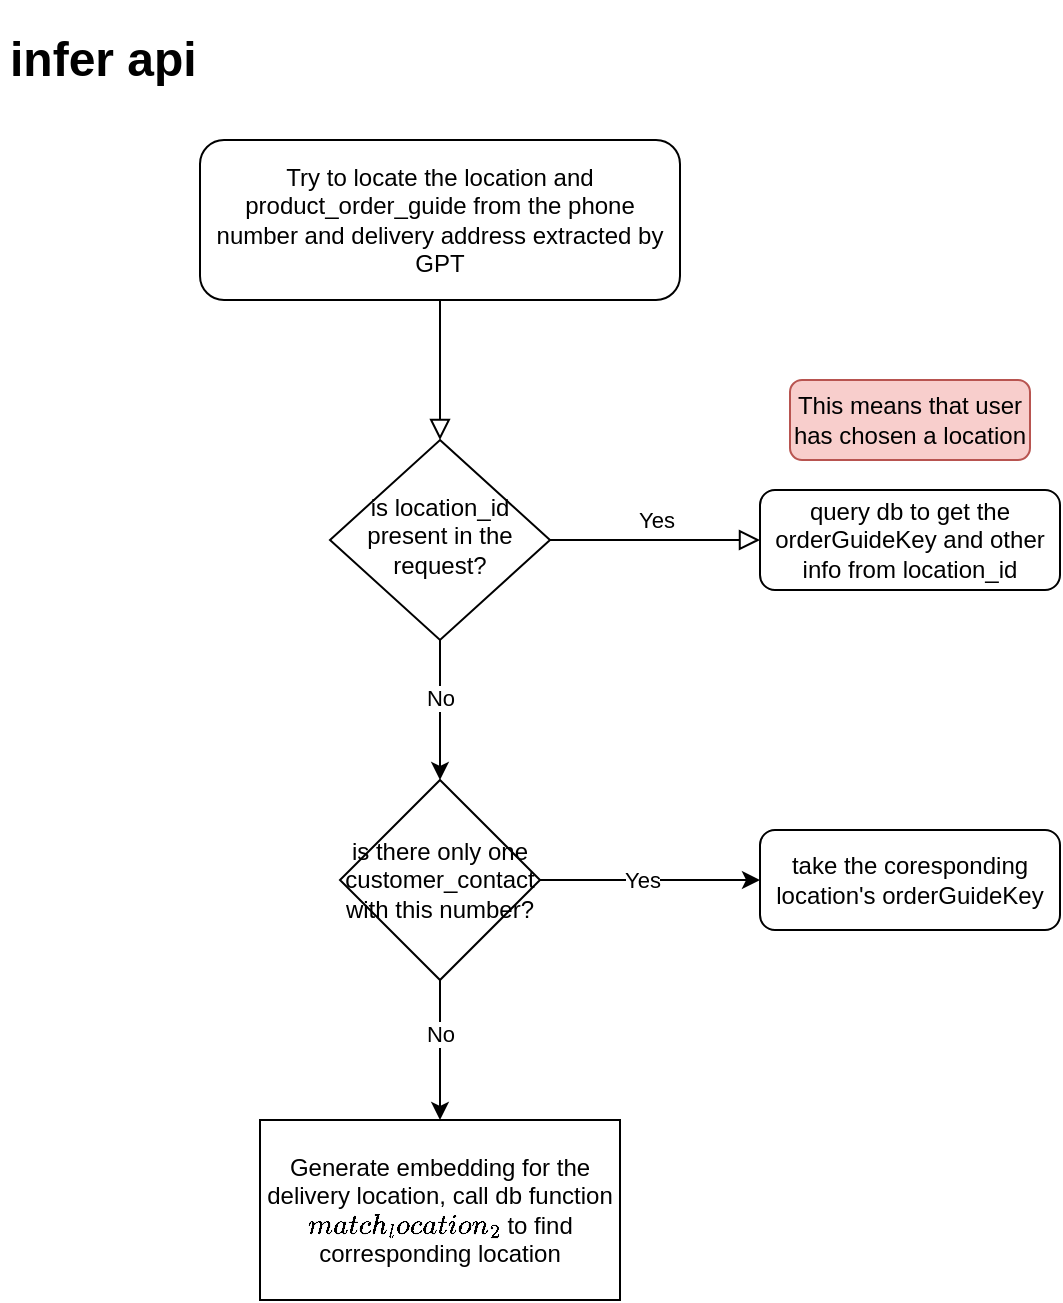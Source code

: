 <mxfile version="22.1.11" type="github">
  <diagram id="C5RBs43oDa-KdzZeNtuy" name="Page-1">
    <mxGraphModel dx="492" dy="1688" grid="1" gridSize="10" guides="1" tooltips="1" connect="1" arrows="1" fold="1" page="1" pageScale="1" pageWidth="827" pageHeight="1169" math="0" shadow="0">
      <root>
        <mxCell id="WIyWlLk6GJQsqaUBKTNV-0" />
        <mxCell id="WIyWlLk6GJQsqaUBKTNV-1" parent="WIyWlLk6GJQsqaUBKTNV-0" />
        <mxCell id="WIyWlLk6GJQsqaUBKTNV-2" value="" style="rounded=0;html=1;jettySize=auto;orthogonalLoop=1;fontSize=11;endArrow=block;endFill=0;endSize=8;strokeWidth=1;shadow=0;labelBackgroundColor=none;edgeStyle=orthogonalEdgeStyle;" parent="WIyWlLk6GJQsqaUBKTNV-1" source="WIyWlLk6GJQsqaUBKTNV-3" target="WIyWlLk6GJQsqaUBKTNV-6" edge="1">
          <mxGeometry relative="1" as="geometry" />
        </mxCell>
        <mxCell id="WIyWlLk6GJQsqaUBKTNV-3" value="Try to locate the location and product_order_guide from the phone number and delivery address extracted by GPT" style="rounded=1;whiteSpace=wrap;html=1;fontSize=12;glass=0;strokeWidth=1;shadow=0;" parent="WIyWlLk6GJQsqaUBKTNV-1" vertex="1">
          <mxGeometry x="100" y="60" width="240" height="80" as="geometry" />
        </mxCell>
        <mxCell id="WIyWlLk6GJQsqaUBKTNV-5" value="Yes" style="edgeStyle=orthogonalEdgeStyle;rounded=0;html=1;jettySize=auto;orthogonalLoop=1;fontSize=11;endArrow=block;endFill=0;endSize=8;strokeWidth=1;shadow=0;labelBackgroundColor=none;" parent="WIyWlLk6GJQsqaUBKTNV-1" source="WIyWlLk6GJQsqaUBKTNV-6" target="WIyWlLk6GJQsqaUBKTNV-7" edge="1">
          <mxGeometry y="10" relative="1" as="geometry">
            <mxPoint as="offset" />
          </mxGeometry>
        </mxCell>
        <mxCell id="rswJQQsDnoMQ-DZESTvP-4" value="" style="edgeStyle=orthogonalEdgeStyle;rounded=0;orthogonalLoop=1;jettySize=auto;html=1;" edge="1" parent="WIyWlLk6GJQsqaUBKTNV-1" source="WIyWlLk6GJQsqaUBKTNV-6" target="rswJQQsDnoMQ-DZESTvP-6">
          <mxGeometry relative="1" as="geometry">
            <mxPoint x="220.0" y="390" as="targetPoint" />
          </mxGeometry>
        </mxCell>
        <mxCell id="rswJQQsDnoMQ-DZESTvP-5" value="No" style="edgeLabel;html=1;align=center;verticalAlign=middle;resizable=0;points=[];" vertex="1" connectable="0" parent="rswJQQsDnoMQ-DZESTvP-4">
          <mxGeometry x="-0.191" relative="1" as="geometry">
            <mxPoint as="offset" />
          </mxGeometry>
        </mxCell>
        <mxCell id="WIyWlLk6GJQsqaUBKTNV-6" value="is location_id present in the request?" style="rhombus;whiteSpace=wrap;html=1;shadow=0;fontFamily=Helvetica;fontSize=12;align=center;strokeWidth=1;spacing=6;spacingTop=-4;" parent="WIyWlLk6GJQsqaUBKTNV-1" vertex="1">
          <mxGeometry x="165" y="210" width="110" height="100" as="geometry" />
        </mxCell>
        <mxCell id="WIyWlLk6GJQsqaUBKTNV-7" value="query db to get the orderGuideKey and other info from location_id" style="rounded=1;whiteSpace=wrap;html=1;fontSize=12;glass=0;strokeWidth=1;shadow=0;" parent="WIyWlLk6GJQsqaUBKTNV-1" vertex="1">
          <mxGeometry x="380" y="235" width="150" height="50" as="geometry" />
        </mxCell>
        <mxCell id="rswJQQsDnoMQ-DZESTvP-0" value="&lt;h1&gt;infer api&lt;/h1&gt;" style="text;html=1;strokeColor=none;fillColor=none;spacing=5;spacingTop=-20;whiteSpace=wrap;overflow=hidden;rounded=0;" vertex="1" parent="WIyWlLk6GJQsqaUBKTNV-1">
          <mxGeometry width="190" height="40" as="geometry" />
        </mxCell>
        <mxCell id="rswJQQsDnoMQ-DZESTvP-2" value="This means that user has chosen a location" style="rounded=1;whiteSpace=wrap;html=1;fontSize=12;glass=0;strokeWidth=1;shadow=0;fillColor=#f8cecc;strokeColor=#b85450;" vertex="1" parent="WIyWlLk6GJQsqaUBKTNV-1">
          <mxGeometry x="395" y="180" width="120" height="40" as="geometry" />
        </mxCell>
        <mxCell id="rswJQQsDnoMQ-DZESTvP-10" value="" style="edgeStyle=orthogonalEdgeStyle;rounded=0;orthogonalLoop=1;jettySize=auto;html=1;" edge="1" parent="WIyWlLk6GJQsqaUBKTNV-1" source="rswJQQsDnoMQ-DZESTvP-6" target="rswJQQsDnoMQ-DZESTvP-9">
          <mxGeometry relative="1" as="geometry" />
        </mxCell>
        <mxCell id="rswJQQsDnoMQ-DZESTvP-11" value="Yes" style="edgeLabel;html=1;align=center;verticalAlign=middle;resizable=0;points=[];" vertex="1" connectable="0" parent="rswJQQsDnoMQ-DZESTvP-10">
          <mxGeometry x="-0.077" relative="1" as="geometry">
            <mxPoint as="offset" />
          </mxGeometry>
        </mxCell>
        <mxCell id="rswJQQsDnoMQ-DZESTvP-13" value="" style="edgeStyle=orthogonalEdgeStyle;rounded=0;orthogonalLoop=1;jettySize=auto;html=1;" edge="1" parent="WIyWlLk6GJQsqaUBKTNV-1" source="rswJQQsDnoMQ-DZESTvP-6" target="rswJQQsDnoMQ-DZESTvP-12">
          <mxGeometry relative="1" as="geometry" />
        </mxCell>
        <mxCell id="rswJQQsDnoMQ-DZESTvP-14" value="No" style="edgeLabel;html=1;align=center;verticalAlign=middle;resizable=0;points=[];" vertex="1" connectable="0" parent="rswJQQsDnoMQ-DZESTvP-13">
          <mxGeometry x="-0.222" relative="1" as="geometry">
            <mxPoint as="offset" />
          </mxGeometry>
        </mxCell>
        <mxCell id="rswJQQsDnoMQ-DZESTvP-6" value="is there only one customer_contact with this number?" style="rhombus;whiteSpace=wrap;html=1;" vertex="1" parent="WIyWlLk6GJQsqaUBKTNV-1">
          <mxGeometry x="170" y="380" width="100" height="100" as="geometry" />
        </mxCell>
        <mxCell id="rswJQQsDnoMQ-DZESTvP-9" value="take the coresponding location&#39;s orderGuideKey" style="rounded=1;whiteSpace=wrap;html=1;fontSize=12;glass=0;strokeWidth=1;shadow=0;" vertex="1" parent="WIyWlLk6GJQsqaUBKTNV-1">
          <mxGeometry x="380" y="405" width="150" height="50" as="geometry" />
        </mxCell>
        <mxCell id="rswJQQsDnoMQ-DZESTvP-12" value="Generate embedding for the delivery location, call db function `match_location_2` to find corresponding location" style="whiteSpace=wrap;html=1;" vertex="1" parent="WIyWlLk6GJQsqaUBKTNV-1">
          <mxGeometry x="130" y="550" width="180" height="90" as="geometry" />
        </mxCell>
      </root>
    </mxGraphModel>
  </diagram>
</mxfile>
